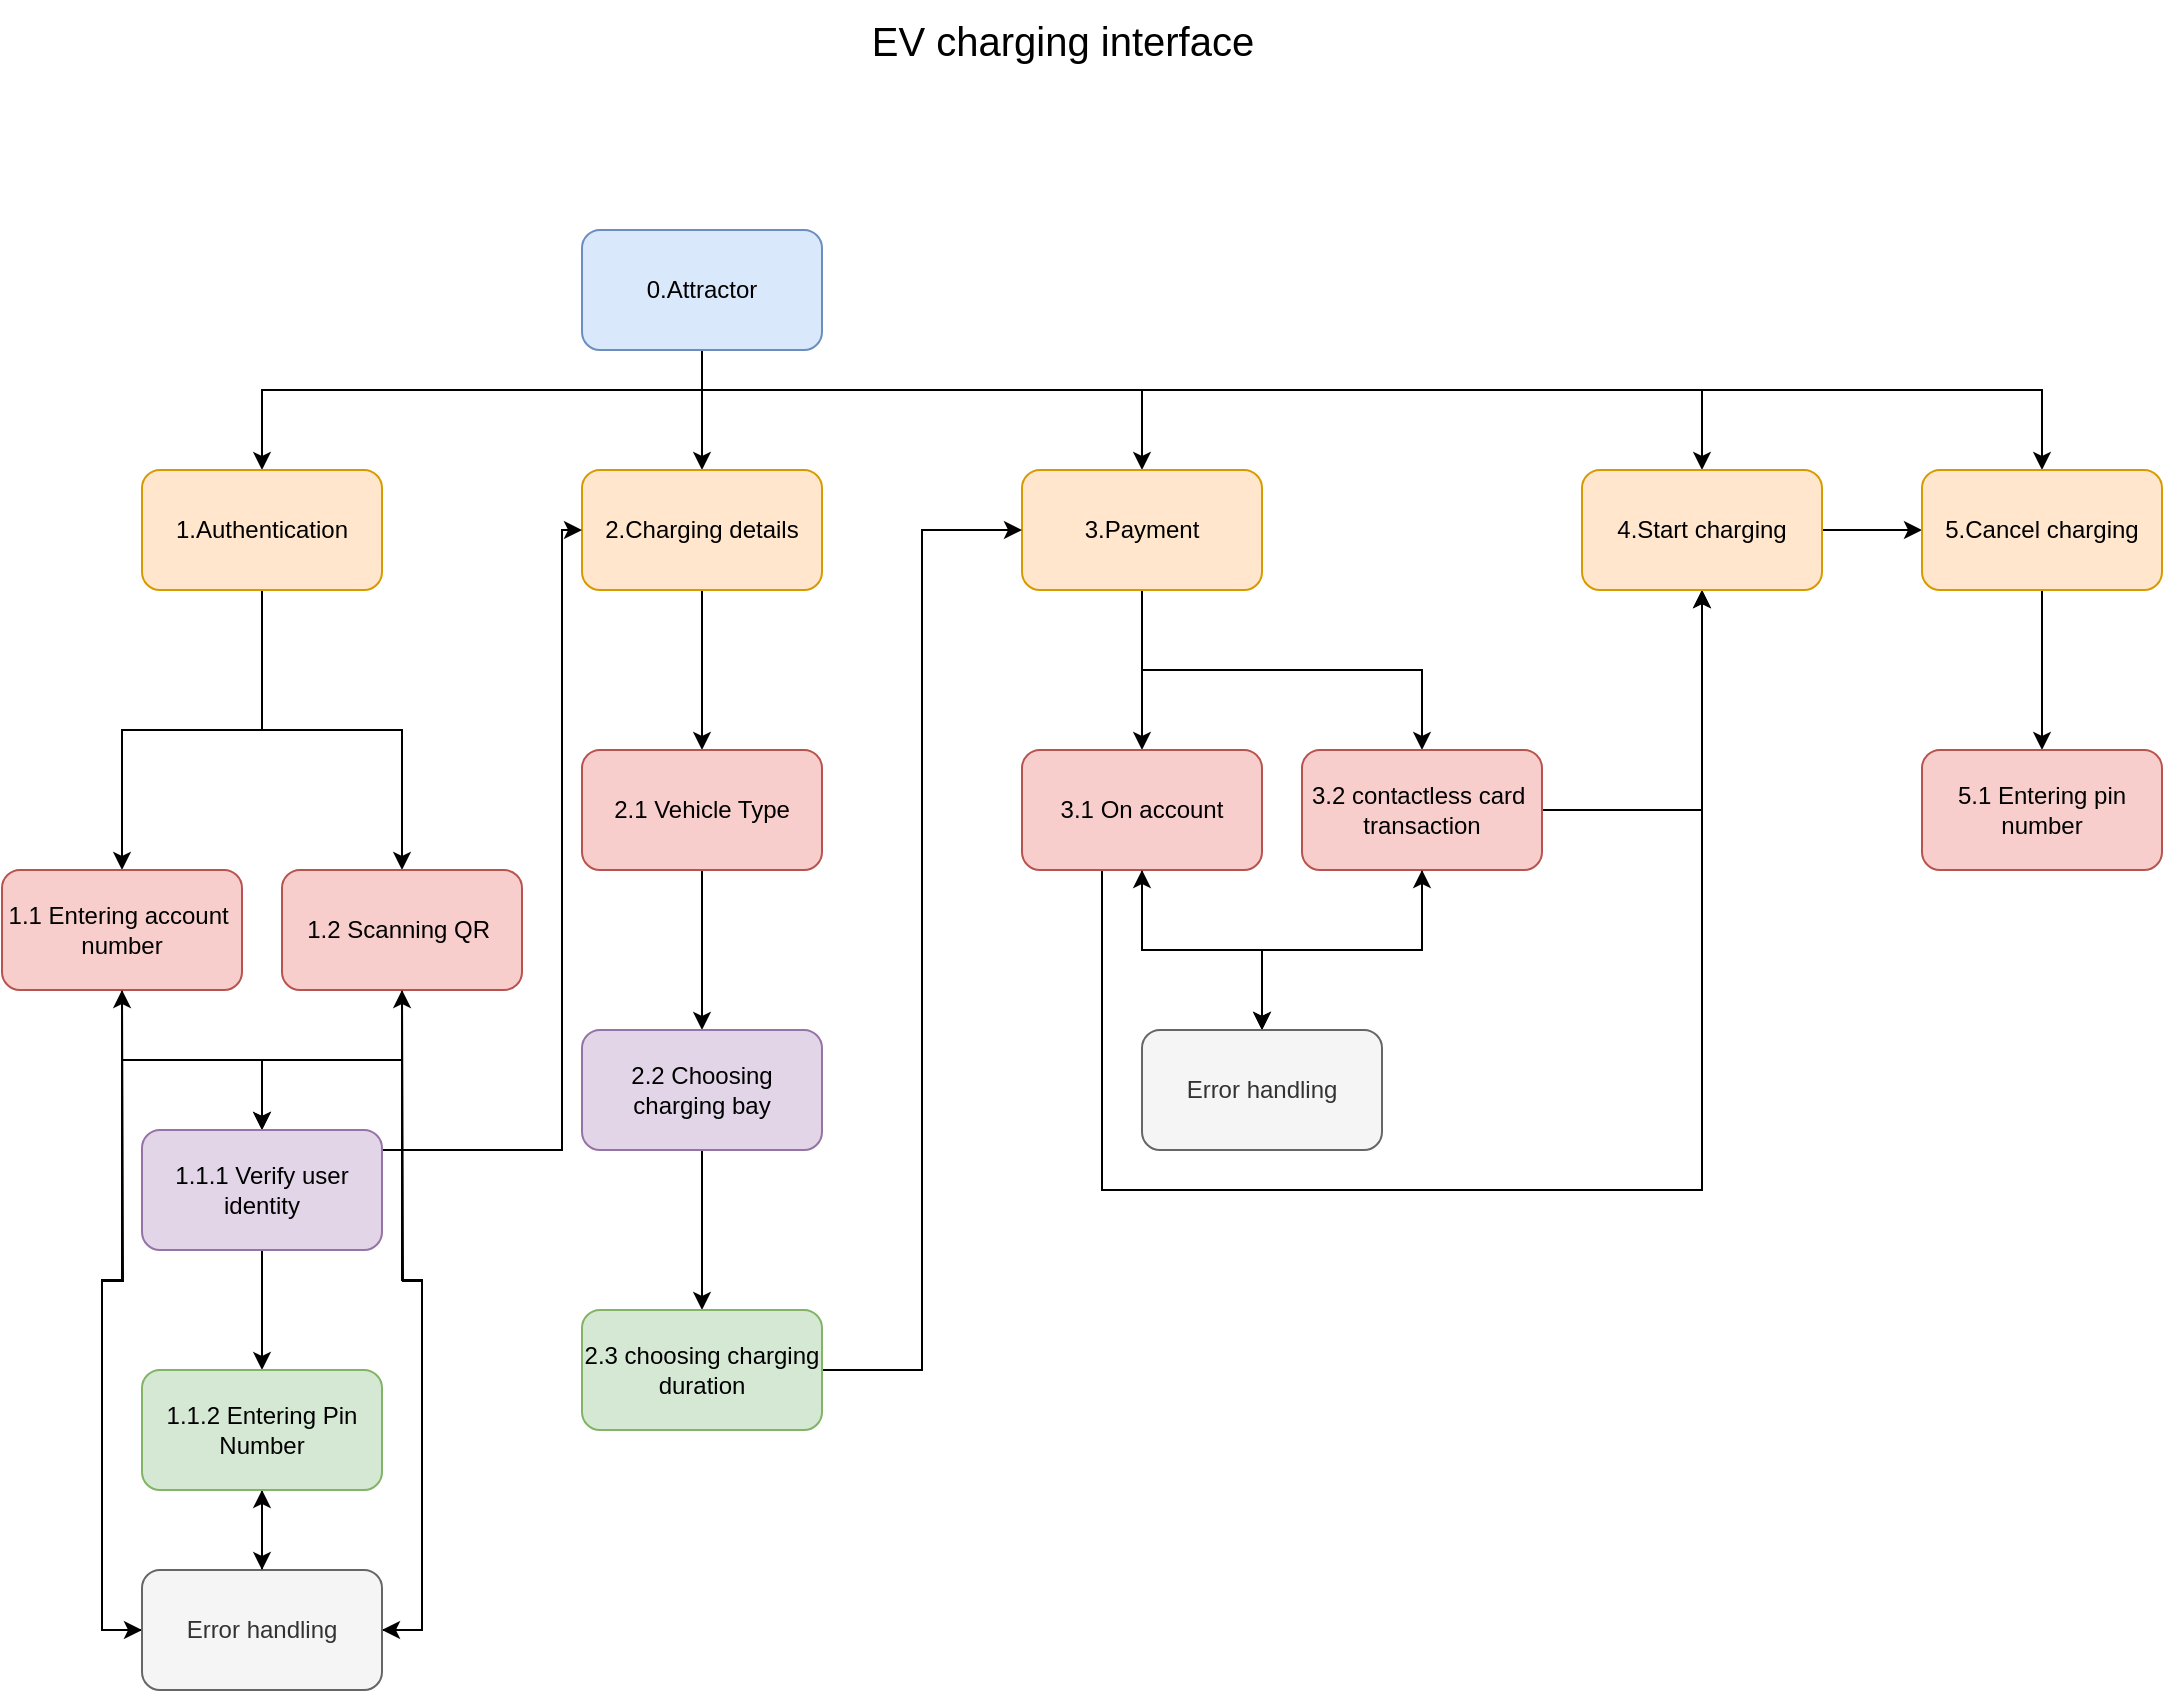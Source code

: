 <mxfile version="24.6.4" type="device">
  <diagram name="Page-1" id="oqYJL9JDsDoigpfDJwAE">
    <mxGraphModel dx="1195" dy="711" grid="1" gridSize="10" guides="1" tooltips="1" connect="1" arrows="1" fold="1" page="1" pageScale="1" pageWidth="850" pageHeight="1100" math="0" shadow="0">
      <root>
        <mxCell id="0" />
        <mxCell id="1" parent="0" />
        <mxCell id="BMYc5PoSYnXwashEt7rn-5" value="&lt;font style=&quot;font-size: 20px;&quot;&gt; EV charging interface&lt;/font&gt;" style="text;html=1;align=center;verticalAlign=middle;resizable=0;points=[];autosize=1;strokeColor=none;fillColor=none;" vertex="1" parent="1">
          <mxGeometry x="465" y="235" width="210" height="40" as="geometry" />
        </mxCell>
        <mxCell id="BMYc5PoSYnXwashEt7rn-9" value="" style="edgeStyle=orthogonalEdgeStyle;rounded=0;orthogonalLoop=1;jettySize=auto;html=1;" edge="1" parent="1" source="BMYc5PoSYnXwashEt7rn-6" target="BMYc5PoSYnXwashEt7rn-8">
          <mxGeometry relative="1" as="geometry">
            <Array as="points">
              <mxPoint x="390" y="430" />
              <mxPoint x="170" y="430" />
            </Array>
          </mxGeometry>
        </mxCell>
        <mxCell id="BMYc5PoSYnXwashEt7rn-12" value="" style="edgeStyle=orthogonalEdgeStyle;rounded=0;orthogonalLoop=1;jettySize=auto;html=1;" edge="1" parent="1" source="BMYc5PoSYnXwashEt7rn-6" target="BMYc5PoSYnXwashEt7rn-11">
          <mxGeometry relative="1" as="geometry" />
        </mxCell>
        <mxCell id="BMYc5PoSYnXwashEt7rn-14" value="" style="edgeStyle=orthogonalEdgeStyle;rounded=0;orthogonalLoop=1;jettySize=auto;html=1;" edge="1" parent="1" source="BMYc5PoSYnXwashEt7rn-6" target="BMYc5PoSYnXwashEt7rn-13">
          <mxGeometry relative="1" as="geometry">
            <Array as="points">
              <mxPoint x="390" y="430" />
              <mxPoint x="610" y="430" />
            </Array>
          </mxGeometry>
        </mxCell>
        <mxCell id="BMYc5PoSYnXwashEt7rn-53" value="" style="edgeStyle=orthogonalEdgeStyle;rounded=0;orthogonalLoop=1;jettySize=auto;html=1;exitX=1;exitY=0.5;exitDx=0;exitDy=0;" edge="1" parent="1" source="BMYc5PoSYnXwashEt7rn-6" target="BMYc5PoSYnXwashEt7rn-52">
          <mxGeometry relative="1" as="geometry">
            <mxPoint x="490" y="380" as="sourcePoint" />
            <Array as="points">
              <mxPoint x="390" y="380" />
              <mxPoint x="390" y="430" />
              <mxPoint x="890" y="430" />
            </Array>
          </mxGeometry>
        </mxCell>
        <mxCell id="BMYc5PoSYnXwashEt7rn-55" value="" style="edgeStyle=orthogonalEdgeStyle;rounded=0;orthogonalLoop=1;jettySize=auto;html=1;" edge="1" parent="1" source="BMYc5PoSYnXwashEt7rn-6" target="BMYc5PoSYnXwashEt7rn-54">
          <mxGeometry relative="1" as="geometry">
            <Array as="points">
              <mxPoint x="390" y="430" />
              <mxPoint x="1060" y="430" />
            </Array>
          </mxGeometry>
        </mxCell>
        <mxCell id="BMYc5PoSYnXwashEt7rn-6" value="0.Attractor" style="rounded=1;whiteSpace=wrap;html=1;fillColor=#dae8fc;strokeColor=#6c8ebf;" vertex="1" parent="1">
          <mxGeometry x="330" y="350" width="120" height="60" as="geometry" />
        </mxCell>
        <mxCell id="BMYc5PoSYnXwashEt7rn-22" style="edgeStyle=orthogonalEdgeStyle;rounded=0;orthogonalLoop=1;jettySize=auto;html=1;entryX=0.5;entryY=0;entryDx=0;entryDy=0;" edge="1" parent="1" source="BMYc5PoSYnXwashEt7rn-8" target="BMYc5PoSYnXwashEt7rn-15">
          <mxGeometry relative="1" as="geometry" />
        </mxCell>
        <mxCell id="BMYc5PoSYnXwashEt7rn-23" style="edgeStyle=orthogonalEdgeStyle;rounded=0;orthogonalLoop=1;jettySize=auto;html=1;" edge="1" parent="1" source="BMYc5PoSYnXwashEt7rn-8" target="BMYc5PoSYnXwashEt7rn-20">
          <mxGeometry relative="1" as="geometry" />
        </mxCell>
        <mxCell id="BMYc5PoSYnXwashEt7rn-8" value="1.Authentication" style="whiteSpace=wrap;html=1;rounded=1;fillColor=#ffe6cc;strokeColor=#d79b00;" vertex="1" parent="1">
          <mxGeometry x="110" y="470" width="120" height="60" as="geometry" />
        </mxCell>
        <mxCell id="BMYc5PoSYnXwashEt7rn-39" value="" style="edgeStyle=orthogonalEdgeStyle;rounded=0;orthogonalLoop=1;jettySize=auto;html=1;" edge="1" parent="1" source="BMYc5PoSYnXwashEt7rn-11" target="BMYc5PoSYnXwashEt7rn-38">
          <mxGeometry relative="1" as="geometry" />
        </mxCell>
        <mxCell id="BMYc5PoSYnXwashEt7rn-11" value="2.Charging details" style="whiteSpace=wrap;html=1;rounded=1;fillColor=#ffe6cc;strokeColor=#d79b00;" vertex="1" parent="1">
          <mxGeometry x="330" y="470" width="120" height="60" as="geometry" />
        </mxCell>
        <mxCell id="BMYc5PoSYnXwashEt7rn-47" value="" style="edgeStyle=orthogonalEdgeStyle;rounded=0;orthogonalLoop=1;jettySize=auto;html=1;" edge="1" parent="1" source="BMYc5PoSYnXwashEt7rn-13" target="BMYc5PoSYnXwashEt7rn-46">
          <mxGeometry relative="1" as="geometry" />
        </mxCell>
        <mxCell id="BMYc5PoSYnXwashEt7rn-51" value="" style="edgeStyle=orthogonalEdgeStyle;rounded=0;orthogonalLoop=1;jettySize=auto;html=1;" edge="1" parent="1" source="BMYc5PoSYnXwashEt7rn-13" target="BMYc5PoSYnXwashEt7rn-50">
          <mxGeometry relative="1" as="geometry">
            <Array as="points">
              <mxPoint x="610" y="570" />
              <mxPoint x="750" y="570" />
            </Array>
          </mxGeometry>
        </mxCell>
        <mxCell id="BMYc5PoSYnXwashEt7rn-13" value="3.Payment" style="whiteSpace=wrap;html=1;rounded=1;fillColor=#ffe6cc;strokeColor=#d79b00;" vertex="1" parent="1">
          <mxGeometry x="550" y="470" width="120" height="60" as="geometry" />
        </mxCell>
        <mxCell id="BMYc5PoSYnXwashEt7rn-26" style="edgeStyle=orthogonalEdgeStyle;rounded=0;orthogonalLoop=1;jettySize=auto;html=1;entryX=0.5;entryY=0;entryDx=0;entryDy=0;" edge="1" parent="1" source="BMYc5PoSYnXwashEt7rn-15" target="BMYc5PoSYnXwashEt7rn-24">
          <mxGeometry relative="1" as="geometry" />
        </mxCell>
        <mxCell id="BMYc5PoSYnXwashEt7rn-28" style="edgeStyle=orthogonalEdgeStyle;rounded=0;orthogonalLoop=1;jettySize=auto;html=1;entryX=0;entryY=0.5;entryDx=0;entryDy=0;" edge="1" parent="1" source="BMYc5PoSYnXwashEt7rn-15" target="BMYc5PoSYnXwashEt7rn-27">
          <mxGeometry relative="1" as="geometry" />
        </mxCell>
        <mxCell id="BMYc5PoSYnXwashEt7rn-15" value="1.1 Entering account&amp;nbsp;&lt;div&gt;number&lt;/div&gt;" style="whiteSpace=wrap;html=1;rounded=1;fillColor=#f8cecc;strokeColor=#b85450;" vertex="1" parent="1">
          <mxGeometry x="40" y="670" width="120" height="60" as="geometry" />
        </mxCell>
        <mxCell id="BMYc5PoSYnXwashEt7rn-25" style="edgeStyle=orthogonalEdgeStyle;rounded=0;orthogonalLoop=1;jettySize=auto;html=1;entryX=0.5;entryY=0;entryDx=0;entryDy=0;" edge="1" parent="1" source="BMYc5PoSYnXwashEt7rn-20" target="BMYc5PoSYnXwashEt7rn-24">
          <mxGeometry relative="1" as="geometry" />
        </mxCell>
        <mxCell id="BMYc5PoSYnXwashEt7rn-30" style="edgeStyle=orthogonalEdgeStyle;rounded=0;orthogonalLoop=1;jettySize=auto;html=1;entryX=1;entryY=0.5;entryDx=0;entryDy=0;" edge="1" parent="1" source="BMYc5PoSYnXwashEt7rn-20" target="BMYc5PoSYnXwashEt7rn-27">
          <mxGeometry relative="1" as="geometry" />
        </mxCell>
        <mxCell id="BMYc5PoSYnXwashEt7rn-20" value="1.2 Scanning QR&amp;nbsp;" style="whiteSpace=wrap;html=1;rounded=1;fillColor=#f8cecc;strokeColor=#b85450;" vertex="1" parent="1">
          <mxGeometry x="180" y="670" width="120" height="60" as="geometry" />
        </mxCell>
        <mxCell id="BMYc5PoSYnXwashEt7rn-32" style="edgeStyle=orthogonalEdgeStyle;rounded=0;orthogonalLoop=1;jettySize=auto;html=1;entryX=0;entryY=0.5;entryDx=0;entryDy=0;" edge="1" parent="1" source="BMYc5PoSYnXwashEt7rn-24" target="BMYc5PoSYnXwashEt7rn-11">
          <mxGeometry relative="1" as="geometry">
            <Array as="points">
              <mxPoint x="320" y="810" />
              <mxPoint x="320" y="500" />
            </Array>
          </mxGeometry>
        </mxCell>
        <mxCell id="BMYc5PoSYnXwashEt7rn-35" value="" style="edgeStyle=orthogonalEdgeStyle;rounded=0;orthogonalLoop=1;jettySize=auto;html=1;" edge="1" parent="1" source="BMYc5PoSYnXwashEt7rn-24" target="BMYc5PoSYnXwashEt7rn-34">
          <mxGeometry relative="1" as="geometry" />
        </mxCell>
        <mxCell id="BMYc5PoSYnXwashEt7rn-24" value="1.1.1 Verify user identity" style="rounded=1;whiteSpace=wrap;html=1;fillColor=#e1d5e7;strokeColor=#9673a6;" vertex="1" parent="1">
          <mxGeometry x="110" y="800" width="120" height="60" as="geometry" />
        </mxCell>
        <mxCell id="BMYc5PoSYnXwashEt7rn-29" style="edgeStyle=orthogonalEdgeStyle;rounded=0;orthogonalLoop=1;jettySize=auto;html=1;" edge="1" parent="1" source="BMYc5PoSYnXwashEt7rn-27">
          <mxGeometry relative="1" as="geometry">
            <mxPoint x="100" y="730" as="targetPoint" />
          </mxGeometry>
        </mxCell>
        <mxCell id="BMYc5PoSYnXwashEt7rn-31" style="edgeStyle=orthogonalEdgeStyle;rounded=0;orthogonalLoop=1;jettySize=auto;html=1;" edge="1" parent="1" source="BMYc5PoSYnXwashEt7rn-27">
          <mxGeometry relative="1" as="geometry">
            <mxPoint x="240" y="730" as="targetPoint" />
          </mxGeometry>
        </mxCell>
        <mxCell id="BMYc5PoSYnXwashEt7rn-37" style="edgeStyle=orthogonalEdgeStyle;rounded=0;orthogonalLoop=1;jettySize=auto;html=1;entryX=0.5;entryY=1;entryDx=0;entryDy=0;" edge="1" parent="1" source="BMYc5PoSYnXwashEt7rn-27" target="BMYc5PoSYnXwashEt7rn-34">
          <mxGeometry relative="1" as="geometry" />
        </mxCell>
        <mxCell id="BMYc5PoSYnXwashEt7rn-27" value="Error handling" style="rounded=1;whiteSpace=wrap;html=1;fillColor=#f5f5f5;fontColor=#333333;strokeColor=#666666;" vertex="1" parent="1">
          <mxGeometry x="110" y="1020" width="120" height="60" as="geometry" />
        </mxCell>
        <mxCell id="BMYc5PoSYnXwashEt7rn-36" style="edgeStyle=orthogonalEdgeStyle;rounded=0;orthogonalLoop=1;jettySize=auto;html=1;" edge="1" parent="1" source="BMYc5PoSYnXwashEt7rn-34" target="BMYc5PoSYnXwashEt7rn-27">
          <mxGeometry relative="1" as="geometry" />
        </mxCell>
        <mxCell id="BMYc5PoSYnXwashEt7rn-34" value="1.1.2 Entering Pin Number" style="whiteSpace=wrap;html=1;rounded=1;fillColor=#d5e8d4;strokeColor=#82b366;" vertex="1" parent="1">
          <mxGeometry x="110" y="920" width="120" height="60" as="geometry" />
        </mxCell>
        <mxCell id="BMYc5PoSYnXwashEt7rn-41" value="" style="edgeStyle=orthogonalEdgeStyle;rounded=0;orthogonalLoop=1;jettySize=auto;html=1;" edge="1" parent="1" source="BMYc5PoSYnXwashEt7rn-38" target="BMYc5PoSYnXwashEt7rn-40">
          <mxGeometry relative="1" as="geometry" />
        </mxCell>
        <mxCell id="BMYc5PoSYnXwashEt7rn-38" value="2.1 Vehicle Type" style="whiteSpace=wrap;html=1;rounded=1;fillColor=#f8cecc;strokeColor=#b85450;" vertex="1" parent="1">
          <mxGeometry x="330" y="610" width="120" height="60" as="geometry" />
        </mxCell>
        <mxCell id="BMYc5PoSYnXwashEt7rn-43" value="" style="edgeStyle=orthogonalEdgeStyle;rounded=0;orthogonalLoop=1;jettySize=auto;html=1;" edge="1" parent="1" source="BMYc5PoSYnXwashEt7rn-40" target="BMYc5PoSYnXwashEt7rn-42">
          <mxGeometry relative="1" as="geometry" />
        </mxCell>
        <mxCell id="BMYc5PoSYnXwashEt7rn-40" value="2.2 Choosing charging bay" style="whiteSpace=wrap;html=1;rounded=1;fillColor=#e1d5e7;strokeColor=#9673a6;" vertex="1" parent="1">
          <mxGeometry x="330" y="750" width="120" height="60" as="geometry" />
        </mxCell>
        <mxCell id="BMYc5PoSYnXwashEt7rn-44" style="edgeStyle=orthogonalEdgeStyle;rounded=0;orthogonalLoop=1;jettySize=auto;html=1;entryX=0;entryY=0.5;entryDx=0;entryDy=0;" edge="1" parent="1" source="BMYc5PoSYnXwashEt7rn-42" target="BMYc5PoSYnXwashEt7rn-13">
          <mxGeometry relative="1" as="geometry" />
        </mxCell>
        <mxCell id="BMYc5PoSYnXwashEt7rn-42" value="2.3 choosing charging duration" style="whiteSpace=wrap;html=1;rounded=1;fillColor=#d5e8d4;strokeColor=#82b366;" vertex="1" parent="1">
          <mxGeometry x="330" y="890" width="120" height="60" as="geometry" />
        </mxCell>
        <mxCell id="BMYc5PoSYnXwashEt7rn-59" value="" style="edgeStyle=orthogonalEdgeStyle;rounded=0;orthogonalLoop=1;jettySize=auto;html=1;" edge="1" parent="1" source="BMYc5PoSYnXwashEt7rn-46" target="BMYc5PoSYnXwashEt7rn-58">
          <mxGeometry relative="1" as="geometry" />
        </mxCell>
        <mxCell id="BMYc5PoSYnXwashEt7rn-64" style="edgeStyle=orthogonalEdgeStyle;rounded=0;orthogonalLoop=1;jettySize=auto;html=1;entryX=0.5;entryY=1;entryDx=0;entryDy=0;" edge="1" parent="1" source="BMYc5PoSYnXwashEt7rn-46" target="BMYc5PoSYnXwashEt7rn-52">
          <mxGeometry relative="1" as="geometry">
            <Array as="points">
              <mxPoint x="590" y="830" />
              <mxPoint x="890" y="830" />
            </Array>
          </mxGeometry>
        </mxCell>
        <mxCell id="BMYc5PoSYnXwashEt7rn-46" value="3.1 On account" style="whiteSpace=wrap;html=1;rounded=1;fillColor=#f8cecc;strokeColor=#b85450;" vertex="1" parent="1">
          <mxGeometry x="550" y="610" width="120" height="60" as="geometry" />
        </mxCell>
        <mxCell id="BMYc5PoSYnXwashEt7rn-60" style="edgeStyle=orthogonalEdgeStyle;rounded=0;orthogonalLoop=1;jettySize=auto;html=1;entryX=0.5;entryY=0;entryDx=0;entryDy=0;" edge="1" parent="1" source="BMYc5PoSYnXwashEt7rn-50" target="BMYc5PoSYnXwashEt7rn-58">
          <mxGeometry relative="1" as="geometry" />
        </mxCell>
        <mxCell id="BMYc5PoSYnXwashEt7rn-67" style="edgeStyle=orthogonalEdgeStyle;rounded=0;orthogonalLoop=1;jettySize=auto;html=1;" edge="1" parent="1" source="BMYc5PoSYnXwashEt7rn-50" target="BMYc5PoSYnXwashEt7rn-52">
          <mxGeometry relative="1" as="geometry" />
        </mxCell>
        <mxCell id="BMYc5PoSYnXwashEt7rn-50" value="3.2 contactless card&amp;nbsp;&lt;div&gt;transaction&lt;/div&gt;" style="whiteSpace=wrap;html=1;rounded=1;fillColor=#f8cecc;strokeColor=#b85450;" vertex="1" parent="1">
          <mxGeometry x="690" y="610" width="120" height="60" as="geometry" />
        </mxCell>
        <mxCell id="BMYc5PoSYnXwashEt7rn-68" style="edgeStyle=orthogonalEdgeStyle;rounded=0;orthogonalLoop=1;jettySize=auto;html=1;entryX=0;entryY=0.5;entryDx=0;entryDy=0;" edge="1" parent="1" source="BMYc5PoSYnXwashEt7rn-52" target="BMYc5PoSYnXwashEt7rn-54">
          <mxGeometry relative="1" as="geometry" />
        </mxCell>
        <mxCell id="BMYc5PoSYnXwashEt7rn-52" value="4.Start charging" style="whiteSpace=wrap;html=1;rounded=1;fillColor=#ffe6cc;strokeColor=#d79b00;" vertex="1" parent="1">
          <mxGeometry x="830" y="470" width="120" height="60" as="geometry" />
        </mxCell>
        <mxCell id="BMYc5PoSYnXwashEt7rn-57" value="" style="edgeStyle=orthogonalEdgeStyle;rounded=0;orthogonalLoop=1;jettySize=auto;html=1;" edge="1" parent="1" source="BMYc5PoSYnXwashEt7rn-54" target="BMYc5PoSYnXwashEt7rn-56">
          <mxGeometry relative="1" as="geometry" />
        </mxCell>
        <mxCell id="BMYc5PoSYnXwashEt7rn-54" value="5.Cancel charging" style="whiteSpace=wrap;html=1;rounded=1;fillColor=#ffe6cc;strokeColor=#d79b00;" vertex="1" parent="1">
          <mxGeometry x="1000" y="470" width="120" height="60" as="geometry" />
        </mxCell>
        <mxCell id="BMYc5PoSYnXwashEt7rn-56" value="5.1 Entering pin number" style="whiteSpace=wrap;html=1;rounded=1;fillColor=#f8cecc;strokeColor=#b85450;" vertex="1" parent="1">
          <mxGeometry x="1000" y="610" width="120" height="60" as="geometry" />
        </mxCell>
        <mxCell id="BMYc5PoSYnXwashEt7rn-61" style="edgeStyle=orthogonalEdgeStyle;rounded=0;orthogonalLoop=1;jettySize=auto;html=1;entryX=0.5;entryY=1;entryDx=0;entryDy=0;" edge="1" parent="1" source="BMYc5PoSYnXwashEt7rn-58" target="BMYc5PoSYnXwashEt7rn-46">
          <mxGeometry relative="1" as="geometry" />
        </mxCell>
        <mxCell id="BMYc5PoSYnXwashEt7rn-62" style="edgeStyle=orthogonalEdgeStyle;rounded=0;orthogonalLoop=1;jettySize=auto;html=1;entryX=0.5;entryY=1;entryDx=0;entryDy=0;" edge="1" parent="1" source="BMYc5PoSYnXwashEt7rn-58" target="BMYc5PoSYnXwashEt7rn-50">
          <mxGeometry relative="1" as="geometry" />
        </mxCell>
        <mxCell id="BMYc5PoSYnXwashEt7rn-58" value="Error handling" style="whiteSpace=wrap;html=1;rounded=1;fillColor=#f5f5f5;fontColor=#333333;strokeColor=#666666;" vertex="1" parent="1">
          <mxGeometry x="610" y="750" width="120" height="60" as="geometry" />
        </mxCell>
      </root>
    </mxGraphModel>
  </diagram>
</mxfile>
